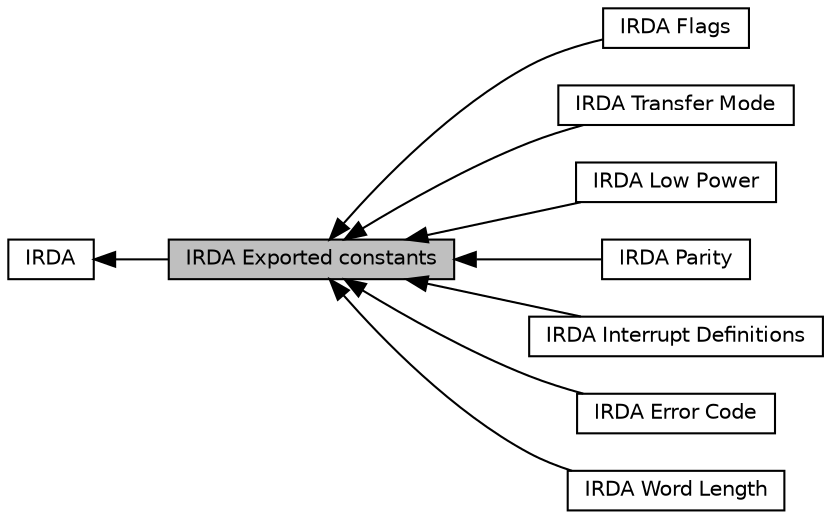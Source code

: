 digraph "IRDA Exported constants"
{
  edge [fontname="Helvetica",fontsize="10",labelfontname="Helvetica",labelfontsize="10"];
  node [fontname="Helvetica",fontsize="10",shape=box];
  rankdir=LR;
  Node8 [label="IRDA Flags",height=0.2,width=0.4,color="black", fillcolor="white", style="filled",URL="$group___i_r_d_a___flags.html",tooltip=" "];
  Node2 [label="IRDA",height=0.2,width=0.4,color="black", fillcolor="white", style="filled",URL="$group___i_r_d_a.html",tooltip="HAL IRDA module driver."];
  Node6 [label="IRDA Transfer Mode",height=0.2,width=0.4,color="black", fillcolor="white", style="filled",URL="$group___i_r_d_a___mode.html",tooltip=" "];
  Node1 [label="IRDA Exported constants",height=0.2,width=0.4,color="black", fillcolor="grey75", style="filled", fontcolor="black",tooltip=" "];
  Node7 [label="IRDA Low Power",height=0.2,width=0.4,color="black", fillcolor="white", style="filled",URL="$group___i_r_d_a___low___power.html",tooltip=" "];
  Node5 [label="IRDA Parity",height=0.2,width=0.4,color="black", fillcolor="white", style="filled",URL="$group___i_r_d_a___parity.html",tooltip=" "];
  Node9 [label="IRDA Interrupt Definitions",height=0.2,width=0.4,color="black", fillcolor="white", style="filled",URL="$group___i_r_d_a___interrupt__definition.html",tooltip=" "];
  Node3 [label="IRDA Error Code",height=0.2,width=0.4,color="black", fillcolor="white", style="filled",URL="$group___i_r_d_a___error___code.html",tooltip=" "];
  Node4 [label="IRDA Word Length",height=0.2,width=0.4,color="black", fillcolor="white", style="filled",URL="$group___i_r_d_a___word___length.html",tooltip=" "];
  Node2->Node1 [shape=plaintext, dir="back", style="solid"];
  Node1->Node3 [shape=plaintext, dir="back", style="solid"];
  Node1->Node4 [shape=plaintext, dir="back", style="solid"];
  Node1->Node5 [shape=plaintext, dir="back", style="solid"];
  Node1->Node6 [shape=plaintext, dir="back", style="solid"];
  Node1->Node7 [shape=plaintext, dir="back", style="solid"];
  Node1->Node8 [shape=plaintext, dir="back", style="solid"];
  Node1->Node9 [shape=plaintext, dir="back", style="solid"];
}
